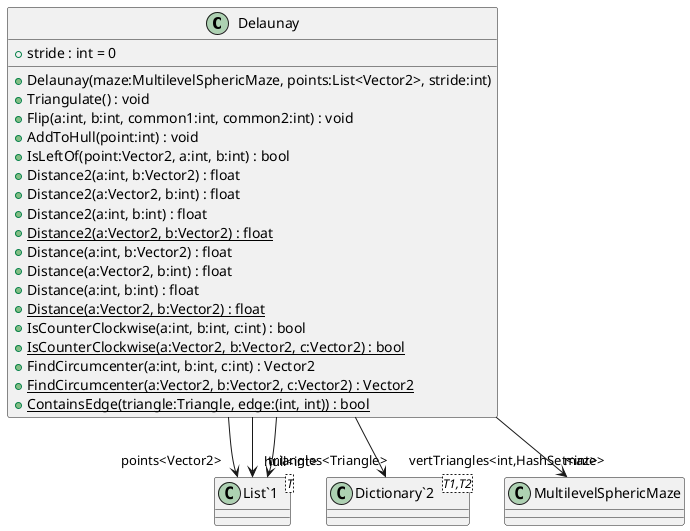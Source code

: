 @startuml
class Delaunay {
    + stride : int = 0
    + Delaunay(maze:MultilevelSphericMaze, points:List<Vector2>, stride:int)
    + Triangulate() : void
    + Flip(a:int, b:int, common1:int, common2:int) : void
    + AddToHull(point:int) : void
    + IsLeftOf(point:Vector2, a:int, b:int) : bool
    + Distance2(a:int, b:Vector2) : float
    + Distance2(a:Vector2, b:int) : float
    + Distance2(a:int, b:int) : float
    + {static} Distance2(a:Vector2, b:Vector2) : float
    + Distance(a:int, b:Vector2) : float
    + Distance(a:Vector2, b:int) : float
    + Distance(a:int, b:int) : float
    + {static} Distance(a:Vector2, b:Vector2) : float
    + IsCounterClockwise(a:int, b:int, c:int) : bool
    + {static} IsCounterClockwise(a:Vector2, b:Vector2, c:Vector2) : bool
    + FindCircumcenter(a:int, b:int, c:int) : Vector2
    + {static} FindCircumcenter(a:Vector2, b:Vector2, c:Vector2) : Vector2
    + {static} ContainsEdge(triangle:Triangle, edge:(int, int)) : bool
}
class "List`1"<T> {
}
class "Dictionary`2"<T1,T2> {
}
Delaunay --> "maze" MultilevelSphericMaze
Delaunay --> "points<Vector2>" "List`1"
Delaunay --> "triangles<Triangle>" "List`1"
Delaunay --> "vertTriangles<int,HashSet<int>>" "Dictionary`2"
Delaunay --> "hull<int>" "List`1"
@enduml

